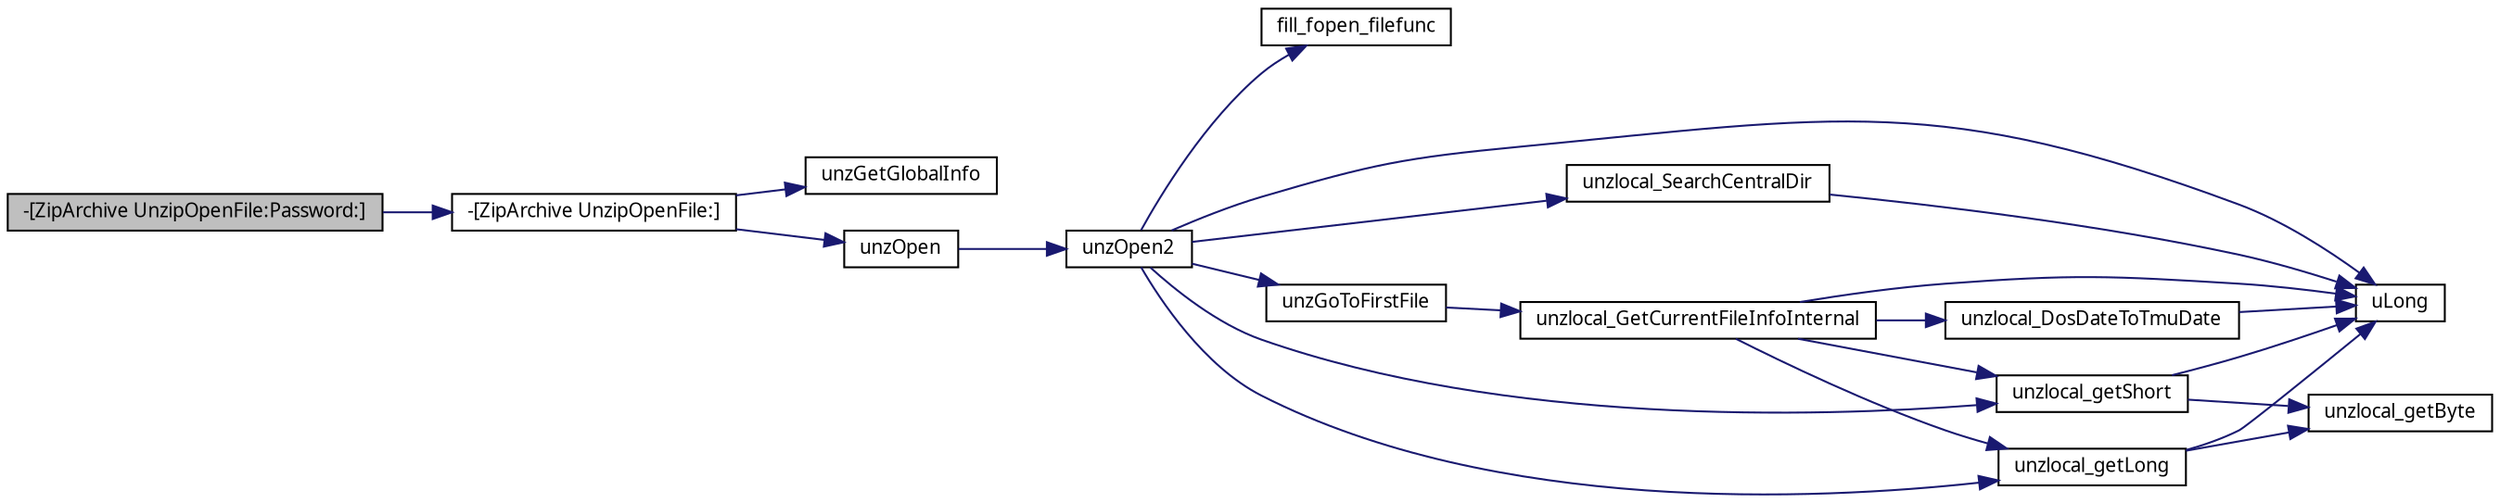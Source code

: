 digraph G
{
  edge [fontname="FreeSans.ttf",fontsize="10",labelfontname="FreeSans.ttf",labelfontsize="10"];
  node [fontname="FreeSans.ttf",fontsize="10",shape=record];
  rankdir=LR;
  Node1 [label="-[ZipArchive UnzipOpenFile:Password:]",height=0.2,width=0.4,color="black", fillcolor="grey75", style="filled" fontcolor="black"];
  Node1 -> Node2 [color="midnightblue",fontsize="10",style="solid",fontname="FreeSans.ttf"];
  Node2 [label="-[ZipArchive UnzipOpenFile:]",height=0.2,width=0.4,color="black", fillcolor="white", style="filled",URL="$interface_zip_archive.html#aa4f284add191dc8f72575e393ff27c20"];
  Node2 -> Node3 [color="midnightblue",fontsize="10",style="solid",fontname="FreeSans.ttf"];
  Node3 [label="unzGetGlobalInfo",height=0.2,width=0.4,color="black", fillcolor="white", style="filled",URL="$unzip_8c.html#af05d6e3eac6ec396d9d134ca140fec61"];
  Node2 -> Node4 [color="midnightblue",fontsize="10",style="solid",fontname="FreeSans.ttf"];
  Node4 [label="unzOpen",height=0.2,width=0.4,color="black", fillcolor="white", style="filled",URL="$unzip_8c.html#a614a4ee72e9055e5657d28487c2a7936"];
  Node4 -> Node5 [color="midnightblue",fontsize="10",style="solid",fontname="FreeSans.ttf"];
  Node5 [label="unzOpen2",height=0.2,width=0.4,color="black", fillcolor="white", style="filled",URL="$unzip_8c.html#a899fa69e894354e48aab8869e13fd396"];
  Node5 -> Node6 [color="midnightblue",fontsize="10",style="solid",fontname="FreeSans.ttf"];
  Node6 [label="fill_fopen_filefunc",height=0.2,width=0.4,color="black", fillcolor="white", style="filled",URL="$ioapi_8c.html#ab44f1d585b26ce7f9447a91ada432727"];
  Node5 -> Node7 [color="midnightblue",fontsize="10",style="solid",fontname="FreeSans.ttf"];
  Node7 [label="uLong",height=0.2,width=0.4,color="black", fillcolor="white", style="filled",URL="$ioapi_8h.html#a50e9e9d5c30e481de822ad68fe537986"];
  Node5 -> Node8 [color="midnightblue",fontsize="10",style="solid",fontname="FreeSans.ttf"];
  Node8 [label="unzGoToFirstFile",height=0.2,width=0.4,color="black", fillcolor="white", style="filled",URL="$unzip_8c.html#a54821c0b6da683800164a56f2ae14f33"];
  Node8 -> Node9 [color="midnightblue",fontsize="10",style="solid",fontname="FreeSans.ttf"];
  Node9 [label="unzlocal_GetCurrentFileInfoInternal",height=0.2,width=0.4,color="black", fillcolor="white", style="filled",URL="$unzip_8c.html#a63347eee791bfbd6f1c65ade6d487cf6"];
  Node9 -> Node7 [color="midnightblue",fontsize="10",style="solid",fontname="FreeSans.ttf"];
  Node9 -> Node10 [color="midnightblue",fontsize="10",style="solid",fontname="FreeSans.ttf"];
  Node10 [label="unzlocal_DosDateToTmuDate",height=0.2,width=0.4,color="black", fillcolor="white", style="filled",URL="$unzip_8c.html#aef5be704f689c792449ab4a95846e9cb"];
  Node10 -> Node7 [color="midnightblue",fontsize="10",style="solid",fontname="FreeSans.ttf"];
  Node9 -> Node11 [color="midnightblue",fontsize="10",style="solid",fontname="FreeSans.ttf"];
  Node11 [label="unzlocal_getLong",height=0.2,width=0.4,color="black", fillcolor="white", style="filled",URL="$unzip_8c.html#ad740080523b619b0894978d00da8643e"];
  Node11 -> Node7 [color="midnightblue",fontsize="10",style="solid",fontname="FreeSans.ttf"];
  Node11 -> Node12 [color="midnightblue",fontsize="10",style="solid",fontname="FreeSans.ttf"];
  Node12 [label="unzlocal_getByte",height=0.2,width=0.4,color="black", fillcolor="white", style="filled",URL="$unzip_8c.html#a224066d88f092158ee3695c40a1f6c39"];
  Node9 -> Node13 [color="midnightblue",fontsize="10",style="solid",fontname="FreeSans.ttf"];
  Node13 [label="unzlocal_getShort",height=0.2,width=0.4,color="black", fillcolor="white", style="filled",URL="$unzip_8c.html#ab98398d33871b77b25d86b1e0d0d8322"];
  Node13 -> Node7 [color="midnightblue",fontsize="10",style="solid",fontname="FreeSans.ttf"];
  Node13 -> Node12 [color="midnightblue",fontsize="10",style="solid",fontname="FreeSans.ttf"];
  Node5 -> Node11 [color="midnightblue",fontsize="10",style="solid",fontname="FreeSans.ttf"];
  Node5 -> Node13 [color="midnightblue",fontsize="10",style="solid",fontname="FreeSans.ttf"];
  Node5 -> Node14 [color="midnightblue",fontsize="10",style="solid",fontname="FreeSans.ttf"];
  Node14 [label="unzlocal_SearchCentralDir",height=0.2,width=0.4,color="black", fillcolor="white", style="filled",URL="$unzip_8c.html#a1ef6f8faed35b91243d1057fc8474c42"];
  Node14 -> Node7 [color="midnightblue",fontsize="10",style="solid",fontname="FreeSans.ttf"];
}
